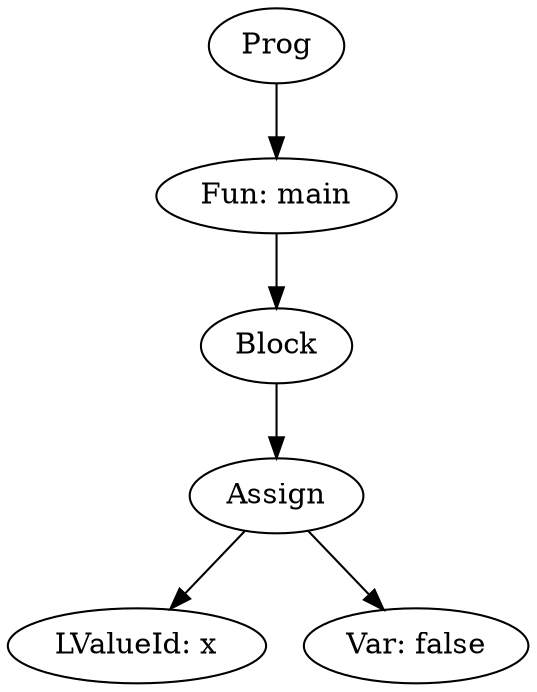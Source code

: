 digraph AST {
"Prog783286238" [label="Prog"];
"Fun1983747920" [label="Fun: main"];
"Prog783286238" -> "Fun1983747920";
"CmdBlock1543727556" [label="Block"];
"Fun1983747920" -> "CmdBlock1543727556";
"CmdAssign736709391" [label="Assign"];
"CmdBlock1543727556" -> "CmdAssign736709391";
"LValueId225493257" [label="LValueId: x"];
"CmdAssign736709391" -> "LValueId225493257";
"ExpVar401424608" [label="Var: false"];
"CmdAssign736709391" -> "ExpVar401424608";
}
